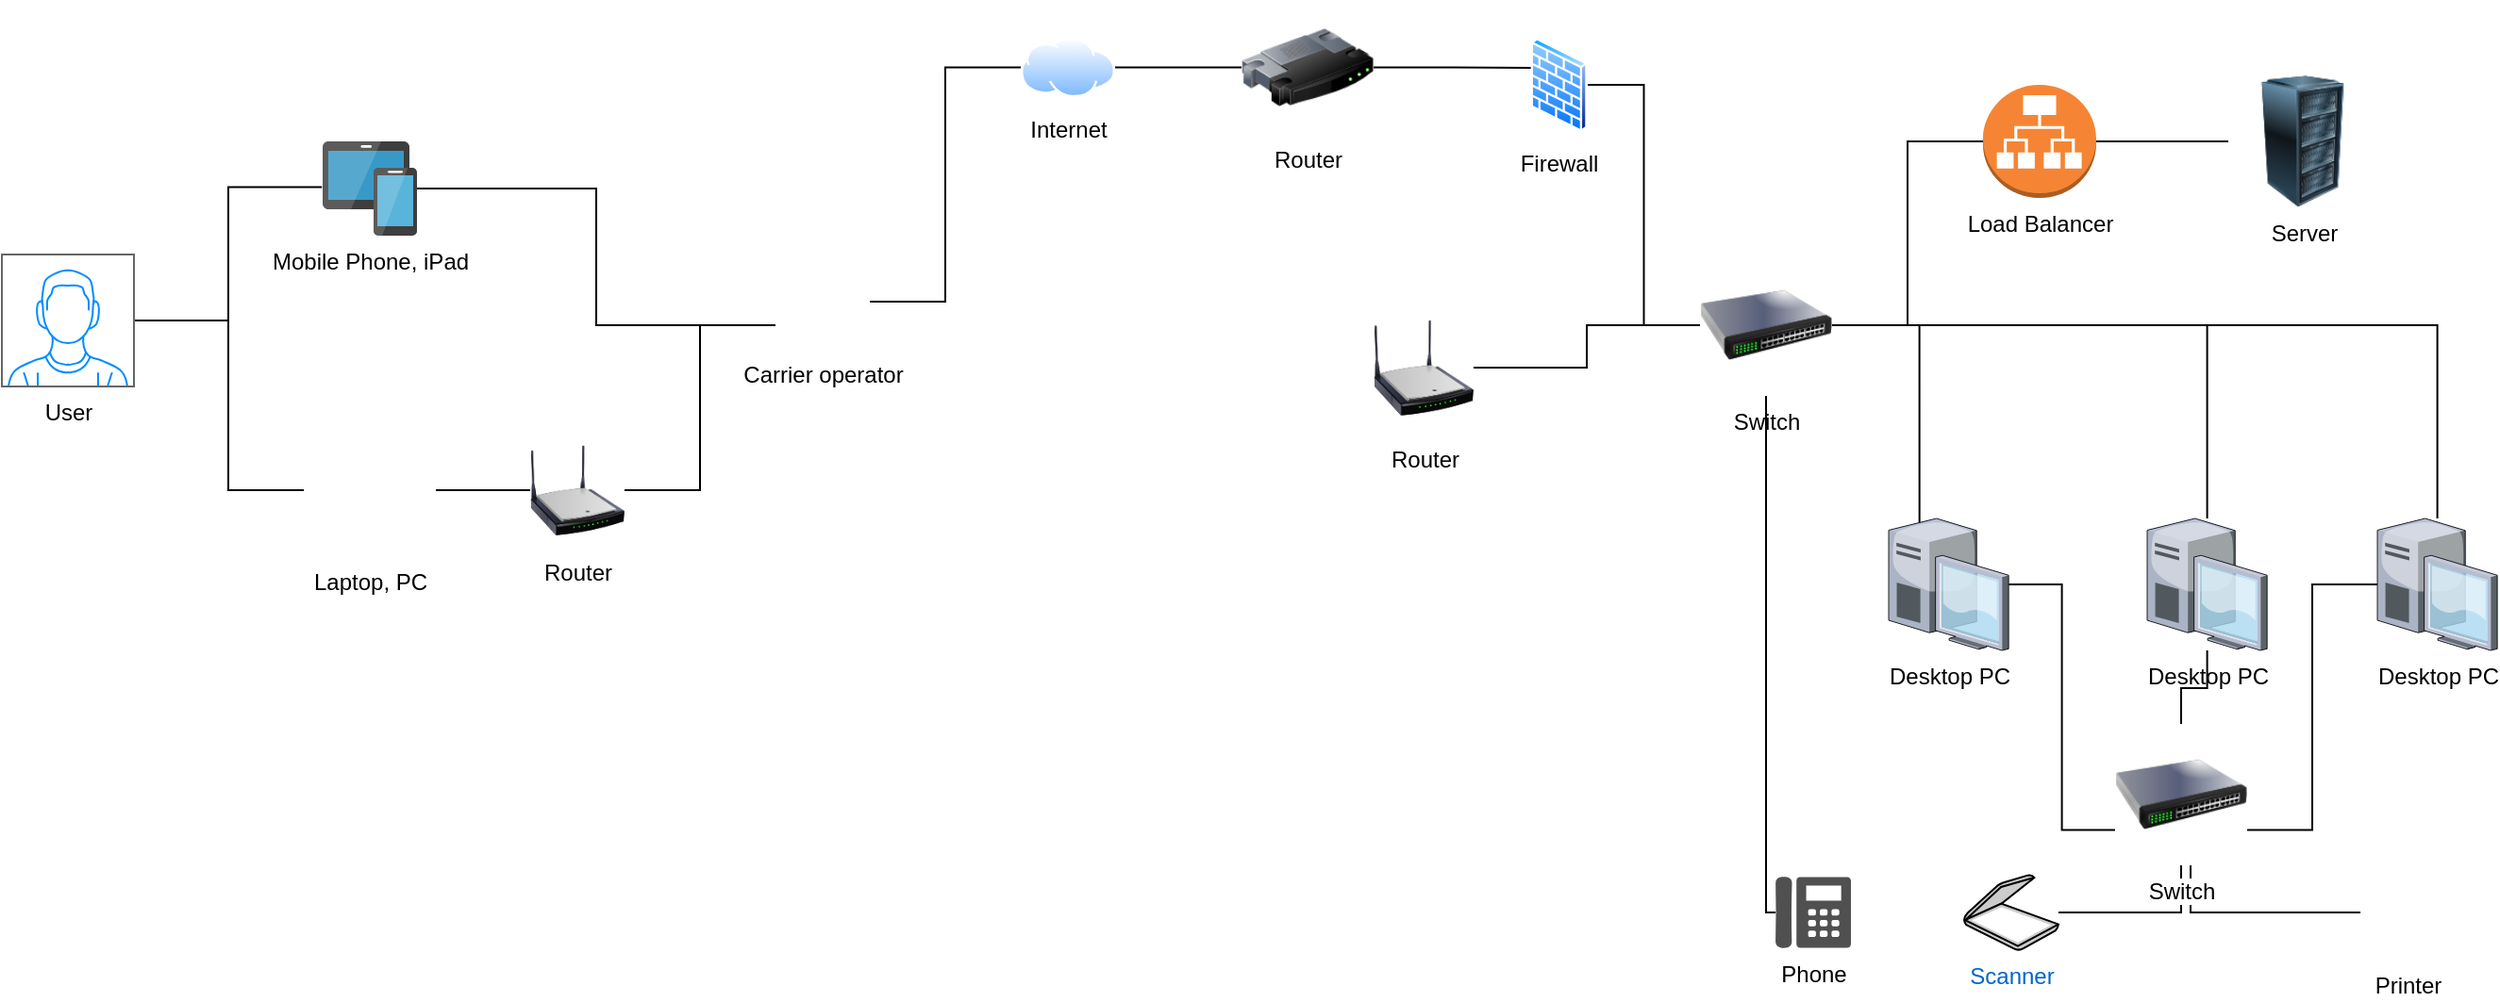 <mxfile version="20.5.3" type="github">
  <diagram id="qYYNp_jz3mLZSO1wsIUI" name="Page-1">
    <mxGraphModel dx="1455" dy="985" grid="1" gridSize="10" guides="1" tooltips="1" connect="1" arrows="1" fold="1" page="1" pageScale="1" pageWidth="827" pageHeight="1169" math="0" shadow="0">
      <root>
        <mxCell id="0" />
        <mxCell id="1" parent="0" />
        <mxCell id="UE_Wq3Lm_8JTDnBRcbzI-14" style="edgeStyle=orthogonalEdgeStyle;rounded=0;orthogonalLoop=1;jettySize=auto;html=1;entryX=0;entryY=0.75;entryDx=0;entryDy=0;endArrow=none;endFill=0;" edge="1" parent="1" source="UE_Wq3Lm_8JTDnBRcbzI-4" target="UE_Wq3Lm_8JTDnBRcbzI-11">
          <mxGeometry relative="1" as="geometry" />
        </mxCell>
        <mxCell id="UE_Wq3Lm_8JTDnBRcbzI-4" value="Mobile Phone, iPad" style="sketch=0;aspect=fixed;html=1;points=[];align=center;image;fontSize=12;image=img/lib/mscae/Devices_Groups.svg;" vertex="1" parent="1">
          <mxGeometry x="210" y="160" width="50" height="50" as="geometry" />
        </mxCell>
        <mxCell id="UE_Wq3Lm_8JTDnBRcbzI-17" style="edgeStyle=orthogonalEdgeStyle;rounded=0;orthogonalLoop=1;jettySize=auto;html=1;entryX=0;entryY=0.5;entryDx=0;entryDy=0;endArrow=none;endFill=0;" edge="1" parent="1" source="UE_Wq3Lm_8JTDnBRcbzI-6" target="UE_Wq3Lm_8JTDnBRcbzI-15">
          <mxGeometry relative="1" as="geometry" />
        </mxCell>
        <mxCell id="UE_Wq3Lm_8JTDnBRcbzI-6" value="Laptop, PC" style="shape=image;html=1;verticalAlign=top;verticalLabelPosition=bottom;labelBackgroundColor=#ffffff;imageAspect=0;aspect=fixed;image=https://cdn0.iconfinder.com/data/icons/devices-42/512/Laptop-128.png" vertex="1" parent="1">
          <mxGeometry x="200" y="310" width="70" height="70" as="geometry" />
        </mxCell>
        <mxCell id="UE_Wq3Lm_8JTDnBRcbzI-8" style="edgeStyle=orthogonalEdgeStyle;rounded=0;orthogonalLoop=1;jettySize=auto;html=1;entryX=-0.008;entryY=0.485;entryDx=0;entryDy=0;entryPerimeter=0;endArrow=none;endFill=0;" edge="1" parent="1" source="UE_Wq3Lm_8JTDnBRcbzI-7" target="UE_Wq3Lm_8JTDnBRcbzI-4">
          <mxGeometry relative="1" as="geometry" />
        </mxCell>
        <mxCell id="UE_Wq3Lm_8JTDnBRcbzI-9" style="edgeStyle=orthogonalEdgeStyle;rounded=0;orthogonalLoop=1;jettySize=auto;html=1;entryX=0;entryY=0.5;entryDx=0;entryDy=0;endArrow=none;endFill=0;" edge="1" parent="1" source="UE_Wq3Lm_8JTDnBRcbzI-7" target="UE_Wq3Lm_8JTDnBRcbzI-6">
          <mxGeometry relative="1" as="geometry">
            <Array as="points">
              <mxPoint x="160" y="255" />
              <mxPoint x="160" y="345" />
            </Array>
          </mxGeometry>
        </mxCell>
        <mxCell id="UE_Wq3Lm_8JTDnBRcbzI-7" value="User" style="verticalLabelPosition=bottom;shadow=0;dashed=0;align=center;html=1;verticalAlign=top;strokeWidth=1;shape=mxgraph.mockup.containers.userMale;strokeColor=#666666;strokeColor2=#008cff;" vertex="1" parent="1">
          <mxGeometry x="40" y="220" width="70" height="70" as="geometry" />
        </mxCell>
        <mxCell id="UE_Wq3Lm_8JTDnBRcbzI-21" style="edgeStyle=orthogonalEdgeStyle;rounded=0;orthogonalLoop=1;jettySize=auto;html=1;entryX=0;entryY=0.5;entryDx=0;entryDy=0;endArrow=none;endFill=0;" edge="1" parent="1" source="UE_Wq3Lm_8JTDnBRcbzI-11" target="UE_Wq3Lm_8JTDnBRcbzI-20">
          <mxGeometry relative="1" as="geometry" />
        </mxCell>
        <mxCell id="UE_Wq3Lm_8JTDnBRcbzI-11" value="Carrier operator" style="shape=image;html=1;verticalAlign=top;verticalLabelPosition=bottom;labelBackgroundColor=#ffffff;imageAspect=0;aspect=fixed;image=https://cdn4.iconfinder.com/data/icons/vecico-connectivity/288/radio-128.png" vertex="1" parent="1">
          <mxGeometry x="450" y="220" width="50" height="50" as="geometry" />
        </mxCell>
        <mxCell id="UE_Wq3Lm_8JTDnBRcbzI-19" style="edgeStyle=orthogonalEdgeStyle;rounded=0;orthogonalLoop=1;jettySize=auto;html=1;entryX=0;entryY=0.75;entryDx=0;entryDy=0;endArrow=none;endFill=0;" edge="1" parent="1" source="UE_Wq3Lm_8JTDnBRcbzI-15" target="UE_Wq3Lm_8JTDnBRcbzI-11">
          <mxGeometry relative="1" as="geometry" />
        </mxCell>
        <mxCell id="UE_Wq3Lm_8JTDnBRcbzI-15" value="Router" style="image;html=1;image=img/lib/clip_art/networking/Wireless_Router_N_128x128.png" vertex="1" parent="1">
          <mxGeometry x="320" y="315" width="50" height="60" as="geometry" />
        </mxCell>
        <mxCell id="UE_Wq3Lm_8JTDnBRcbzI-26" style="edgeStyle=orthogonalEdgeStyle;rounded=0;orthogonalLoop=1;jettySize=auto;html=1;entryX=0;entryY=0.5;entryDx=0;entryDy=0;endArrow=none;endFill=0;" edge="1" parent="1" source="UE_Wq3Lm_8JTDnBRcbzI-20" target="UE_Wq3Lm_8JTDnBRcbzI-25">
          <mxGeometry relative="1" as="geometry" />
        </mxCell>
        <mxCell id="UE_Wq3Lm_8JTDnBRcbzI-20" value="Internet" style="aspect=fixed;perimeter=ellipsePerimeter;html=1;align=center;shadow=0;dashed=0;spacingTop=3;image;image=img/lib/active_directory/internet_cloud.svg;" vertex="1" parent="1">
          <mxGeometry x="580" y="105" width="50" height="31.5" as="geometry" />
        </mxCell>
        <mxCell id="UE_Wq3Lm_8JTDnBRcbzI-28" style="edgeStyle=orthogonalEdgeStyle;rounded=0;orthogonalLoop=1;jettySize=auto;html=1;entryX=0;entryY=0.25;entryDx=0;entryDy=0;endArrow=none;endFill=0;" edge="1" parent="1" source="UE_Wq3Lm_8JTDnBRcbzI-25" target="UE_Wq3Lm_8JTDnBRcbzI-27">
          <mxGeometry relative="1" as="geometry">
            <Array as="points">
              <mxPoint x="809" y="121" />
              <mxPoint x="852" y="121" />
            </Array>
          </mxGeometry>
        </mxCell>
        <mxCell id="UE_Wq3Lm_8JTDnBRcbzI-25" value="Router" style="image;html=1;image=img/lib/clip_art/networking/Router_128x128.png" vertex="1" parent="1">
          <mxGeometry x="697" y="85.75" width="70" height="70" as="geometry" />
        </mxCell>
        <mxCell id="UE_Wq3Lm_8JTDnBRcbzI-31" style="edgeStyle=orthogonalEdgeStyle;rounded=0;orthogonalLoop=1;jettySize=auto;html=1;entryX=0;entryY=0.5;entryDx=0;entryDy=0;endArrow=none;endFill=0;" edge="1" parent="1" source="UE_Wq3Lm_8JTDnBRcbzI-27" target="UE_Wq3Lm_8JTDnBRcbzI-30">
          <mxGeometry relative="1" as="geometry" />
        </mxCell>
        <mxCell id="UE_Wq3Lm_8JTDnBRcbzI-27" value="Firewall" style="aspect=fixed;perimeter=ellipsePerimeter;html=1;align=center;shadow=0;dashed=0;spacingTop=3;image;image=img/lib/active_directory/firewall.svg;" vertex="1" parent="1">
          <mxGeometry x="850" y="105" width="30.5" height="50" as="geometry" />
        </mxCell>
        <mxCell id="UE_Wq3Lm_8JTDnBRcbzI-36" style="edgeStyle=orthogonalEdgeStyle;rounded=0;orthogonalLoop=1;jettySize=auto;html=1;entryX=0;entryY=0.5;entryDx=0;entryDy=0;entryPerimeter=0;endArrow=none;endFill=0;" edge="1" parent="1" source="UE_Wq3Lm_8JTDnBRcbzI-30" target="UE_Wq3Lm_8JTDnBRcbzI-34">
          <mxGeometry relative="1" as="geometry" />
        </mxCell>
        <mxCell id="UE_Wq3Lm_8JTDnBRcbzI-39" style="edgeStyle=orthogonalEdgeStyle;rounded=0;orthogonalLoop=1;jettySize=auto;html=1;entryX=1;entryY=0.5;entryDx=0;entryDy=0;endArrow=none;endFill=0;" edge="1" parent="1" source="UE_Wq3Lm_8JTDnBRcbzI-30" target="UE_Wq3Lm_8JTDnBRcbzI-38">
          <mxGeometry relative="1" as="geometry" />
        </mxCell>
        <mxCell id="UE_Wq3Lm_8JTDnBRcbzI-41" style="edgeStyle=orthogonalEdgeStyle;rounded=0;orthogonalLoop=1;jettySize=auto;html=1;entryX=0.257;entryY=0.614;entryDx=0;entryDy=0;entryPerimeter=0;endArrow=none;endFill=0;" edge="1" parent="1" source="UE_Wq3Lm_8JTDnBRcbzI-30" target="UE_Wq3Lm_8JTDnBRcbzI-40">
          <mxGeometry relative="1" as="geometry" />
        </mxCell>
        <mxCell id="UE_Wq3Lm_8JTDnBRcbzI-48" style="edgeStyle=orthogonalEdgeStyle;rounded=0;orthogonalLoop=1;jettySize=auto;html=1;fontColor=#000000;endArrow=none;endFill=0;" edge="1" parent="1" source="UE_Wq3Lm_8JTDnBRcbzI-30" target="UE_Wq3Lm_8JTDnBRcbzI-42">
          <mxGeometry relative="1" as="geometry" />
        </mxCell>
        <mxCell id="UE_Wq3Lm_8JTDnBRcbzI-49" style="edgeStyle=orthogonalEdgeStyle;rounded=0;orthogonalLoop=1;jettySize=auto;html=1;fontColor=#000000;endArrow=none;endFill=0;" edge="1" parent="1" source="UE_Wq3Lm_8JTDnBRcbzI-30" target="UE_Wq3Lm_8JTDnBRcbzI-43">
          <mxGeometry relative="1" as="geometry" />
        </mxCell>
        <mxCell id="UE_Wq3Lm_8JTDnBRcbzI-30" value="Switch" style="image;html=1;image=img/lib/clip_art/networking/Switch_128x128.png" vertex="1" parent="1">
          <mxGeometry x="940" y="220" width="70" height="75" as="geometry" />
        </mxCell>
        <mxCell id="UE_Wq3Lm_8JTDnBRcbzI-32" value="Server" style="image;html=1;image=img/lib/clip_art/computers/Server_Rack_128x128.png" vertex="1" parent="1">
          <mxGeometry x="1220" y="125" width="79" height="70" as="geometry" />
        </mxCell>
        <mxCell id="UE_Wq3Lm_8JTDnBRcbzI-37" style="edgeStyle=orthogonalEdgeStyle;rounded=0;orthogonalLoop=1;jettySize=auto;html=1;endArrow=none;endFill=0;" edge="1" parent="1" source="UE_Wq3Lm_8JTDnBRcbzI-34" target="UE_Wq3Lm_8JTDnBRcbzI-32">
          <mxGeometry relative="1" as="geometry" />
        </mxCell>
        <mxCell id="UE_Wq3Lm_8JTDnBRcbzI-34" value="Load Balancer" style="outlineConnect=0;dashed=0;verticalLabelPosition=bottom;verticalAlign=top;align=center;html=1;shape=mxgraph.aws3.application_load_balancer;fillColor=#F58534;gradientColor=none;" vertex="1" parent="1">
          <mxGeometry x="1090" y="130" width="60" height="60" as="geometry" />
        </mxCell>
        <mxCell id="UE_Wq3Lm_8JTDnBRcbzI-38" value="Router" style="image;html=1;image=img/lib/clip_art/networking/Wireless_Router_N_128x128.png" vertex="1" parent="1">
          <mxGeometry x="767" y="245" width="53" height="70" as="geometry" />
        </mxCell>
        <mxCell id="UE_Wq3Lm_8JTDnBRcbzI-56" style="edgeStyle=orthogonalEdgeStyle;rounded=0;orthogonalLoop=1;jettySize=auto;html=1;entryX=0;entryY=0.75;entryDx=0;entryDy=0;fontColor=#000000;endArrow=none;endFill=0;" edge="1" parent="1" source="UE_Wq3Lm_8JTDnBRcbzI-40" target="UE_Wq3Lm_8JTDnBRcbzI-55">
          <mxGeometry relative="1" as="geometry" />
        </mxCell>
        <mxCell id="UE_Wq3Lm_8JTDnBRcbzI-40" value="Desktop PC" style="verticalLabelPosition=bottom;sketch=0;aspect=fixed;html=1;verticalAlign=top;strokeColor=none;align=center;outlineConnect=0;shape=mxgraph.citrix.desktop;" vertex="1" parent="1">
          <mxGeometry x="1040" y="360" width="63.57" height="70" as="geometry" />
        </mxCell>
        <mxCell id="UE_Wq3Lm_8JTDnBRcbzI-57" style="edgeStyle=orthogonalEdgeStyle;rounded=0;orthogonalLoop=1;jettySize=auto;html=1;fontColor=#000000;endArrow=none;endFill=0;" edge="1" parent="1" source="UE_Wq3Lm_8JTDnBRcbzI-42" target="UE_Wq3Lm_8JTDnBRcbzI-55">
          <mxGeometry relative="1" as="geometry" />
        </mxCell>
        <mxCell id="UE_Wq3Lm_8JTDnBRcbzI-42" value="Desktop PC" style="verticalLabelPosition=bottom;sketch=0;aspect=fixed;html=1;verticalAlign=top;strokeColor=none;align=center;outlineConnect=0;shape=mxgraph.citrix.desktop;" vertex="1" parent="1">
          <mxGeometry x="1177" y="360" width="63.57" height="70" as="geometry" />
        </mxCell>
        <mxCell id="UE_Wq3Lm_8JTDnBRcbzI-58" style="edgeStyle=orthogonalEdgeStyle;rounded=0;orthogonalLoop=1;jettySize=auto;html=1;entryX=1;entryY=0.75;entryDx=0;entryDy=0;fontColor=#000000;endArrow=none;endFill=0;" edge="1" parent="1" source="UE_Wq3Lm_8JTDnBRcbzI-43" target="UE_Wq3Lm_8JTDnBRcbzI-55">
          <mxGeometry relative="1" as="geometry" />
        </mxCell>
        <mxCell id="UE_Wq3Lm_8JTDnBRcbzI-43" value="Desktop PC" style="verticalLabelPosition=bottom;sketch=0;aspect=fixed;html=1;verticalAlign=top;strokeColor=none;align=center;outlineConnect=0;shape=mxgraph.citrix.desktop;" vertex="1" parent="1">
          <mxGeometry x="1299" y="360" width="63.57" height="70" as="geometry" />
        </mxCell>
        <mxCell id="UE_Wq3Lm_8JTDnBRcbzI-60" style="edgeStyle=orthogonalEdgeStyle;rounded=0;orthogonalLoop=1;jettySize=auto;html=1;fontColor=#000000;endArrow=none;endFill=0;" edge="1" parent="1" source="UE_Wq3Lm_8JTDnBRcbzI-44" target="UE_Wq3Lm_8JTDnBRcbzI-55">
          <mxGeometry relative="1" as="geometry">
            <Array as="points">
              <mxPoint x="1200" y="569" />
            </Array>
          </mxGeometry>
        </mxCell>
        <mxCell id="UE_Wq3Lm_8JTDnBRcbzI-44" value="&lt;div&gt;Printer&lt;/div&gt;" style="shape=image;html=1;verticalAlign=top;verticalLabelPosition=bottom;labelBackgroundColor=#ffffff;imageAspect=0;aspect=fixed;image=https://cdn3.iconfinder.com/data/icons/snowish/128x128/devices/printer.png" vertex="1" parent="1">
          <mxGeometry x="1290" y="544" width="50" height="50" as="geometry" />
        </mxCell>
        <mxCell id="UE_Wq3Lm_8JTDnBRcbzI-59" style="edgeStyle=orthogonalEdgeStyle;rounded=0;orthogonalLoop=1;jettySize=auto;html=1;fontColor=#000000;endArrow=none;endFill=0;" edge="1" parent="1" source="UE_Wq3Lm_8JTDnBRcbzI-45" target="UE_Wq3Lm_8JTDnBRcbzI-55">
          <mxGeometry relative="1" as="geometry" />
        </mxCell>
        <mxCell id="UE_Wq3Lm_8JTDnBRcbzI-45" value="Scanner" style="fontColor=#0066CC;verticalAlign=top;verticalLabelPosition=bottom;labelPosition=center;align=center;html=1;outlineConnect=0;fillColor=#CCCCCC;strokeColor=#000000;gradientColor=none;gradientDirection=north;strokeWidth=2;shape=mxgraph.networks.scanner;" vertex="1" parent="1">
          <mxGeometry x="1080" y="549" width="50" height="40" as="geometry" />
        </mxCell>
        <mxCell id="UE_Wq3Lm_8JTDnBRcbzI-55" value="Switch" style="image;html=1;image=img/lib/clip_art/networking/Switch_128x128.png" vertex="1" parent="1">
          <mxGeometry x="1160" y="469" width="70" height="75" as="geometry" />
        </mxCell>
        <mxCell id="UE_Wq3Lm_8JTDnBRcbzI-63" style="edgeStyle=orthogonalEdgeStyle;rounded=0;orthogonalLoop=1;jettySize=auto;html=1;fontColor=#000000;endArrow=none;endFill=0;" edge="1" parent="1" source="UE_Wq3Lm_8JTDnBRcbzI-62" target="UE_Wq3Lm_8JTDnBRcbzI-30">
          <mxGeometry relative="1" as="geometry">
            <Array as="points">
              <mxPoint x="975" y="569" />
            </Array>
          </mxGeometry>
        </mxCell>
        <mxCell id="UE_Wq3Lm_8JTDnBRcbzI-62" value="Phone" style="sketch=0;pointerEvents=1;shadow=0;dashed=0;html=1;strokeColor=none;fillColor=#505050;labelPosition=center;verticalLabelPosition=bottom;verticalAlign=top;outlineConnect=0;align=center;shape=mxgraph.office.devices.phone_digital;fontColor=#000000;" vertex="1" parent="1">
          <mxGeometry x="980" y="550" width="40" height="38" as="geometry" />
        </mxCell>
      </root>
    </mxGraphModel>
  </diagram>
</mxfile>
